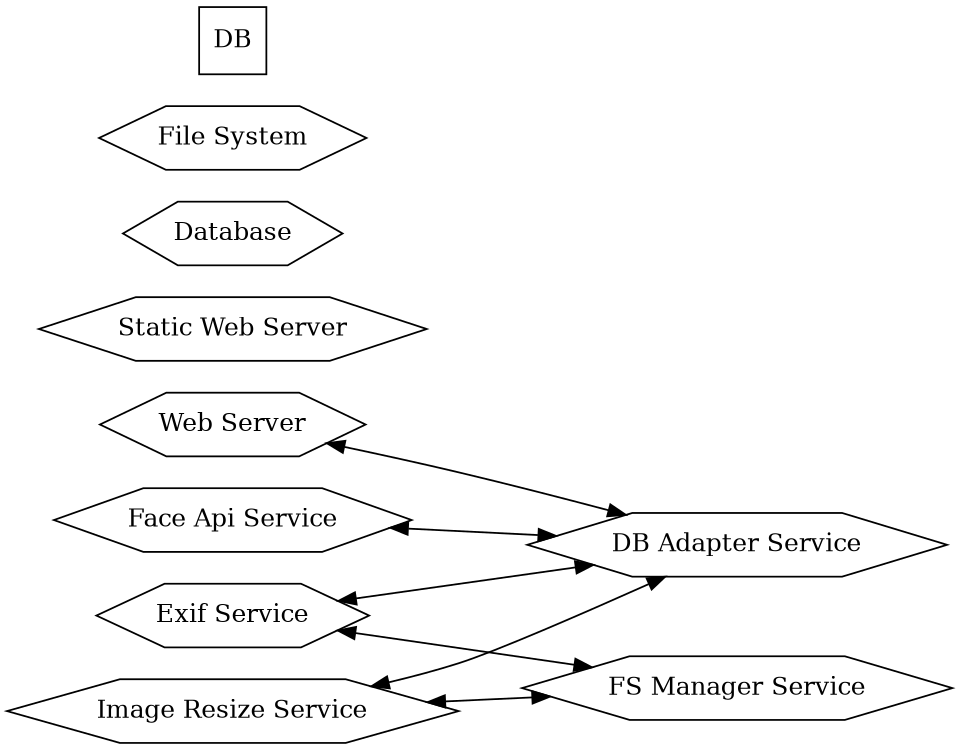 // This is WIP
// Run the below command to update the architecture diagram
// dot -Tpng docs/architecture-diagram.dot -o docs/img/architecture-diagram.png
digraph finite_state_machine {
	rankdir=LR;
	size="8,5";
	node [shape="hexagon"]
  // square brackets hold attributes
  WS [ label="Web Server" ]
	B [ label="DB Adapter Service"]
  C [ label="Exif Service"]
	D [ label="Image Resize Service"]
	E [ label="Face Api Service"]
	F [ label="FS Manager Service"]
	G [ label="Static Web Server"]
	H [ label="Database"]
	I [ label="File System"]
  J [ label="DB" shape="square" ]

  // edges have attributes too
  WS -> B [dir=both]
  C -> B [dir=both]
  D -> B [dir=both]
  E -> B [dir=both]
  C -> F [dir=both]
  D -> F [dir=both]
}
